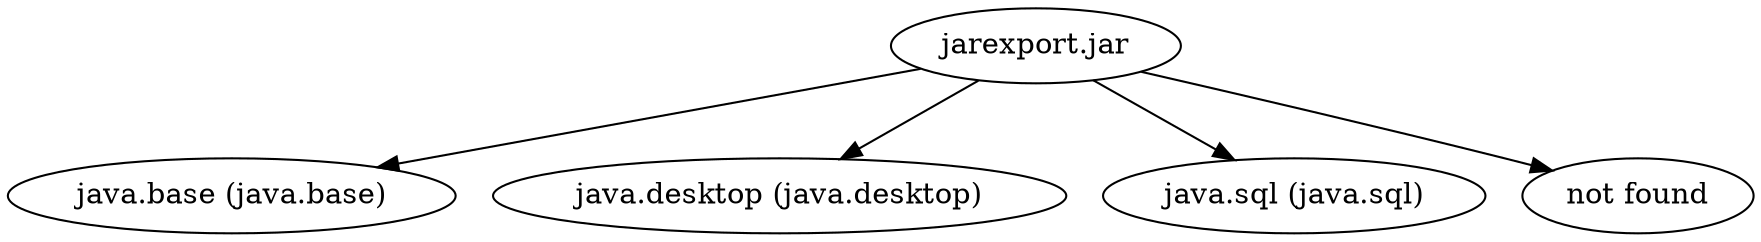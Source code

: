 digraph "summary" {
  "jarexport.jar"                                    -> "java.base (java.base)";
  "jarexport.jar"                                    -> "java.desktop (java.desktop)";
  "jarexport.jar"                                    -> "java.sql (java.sql)";
  "jarexport.jar"                                    -> "not found";
}
